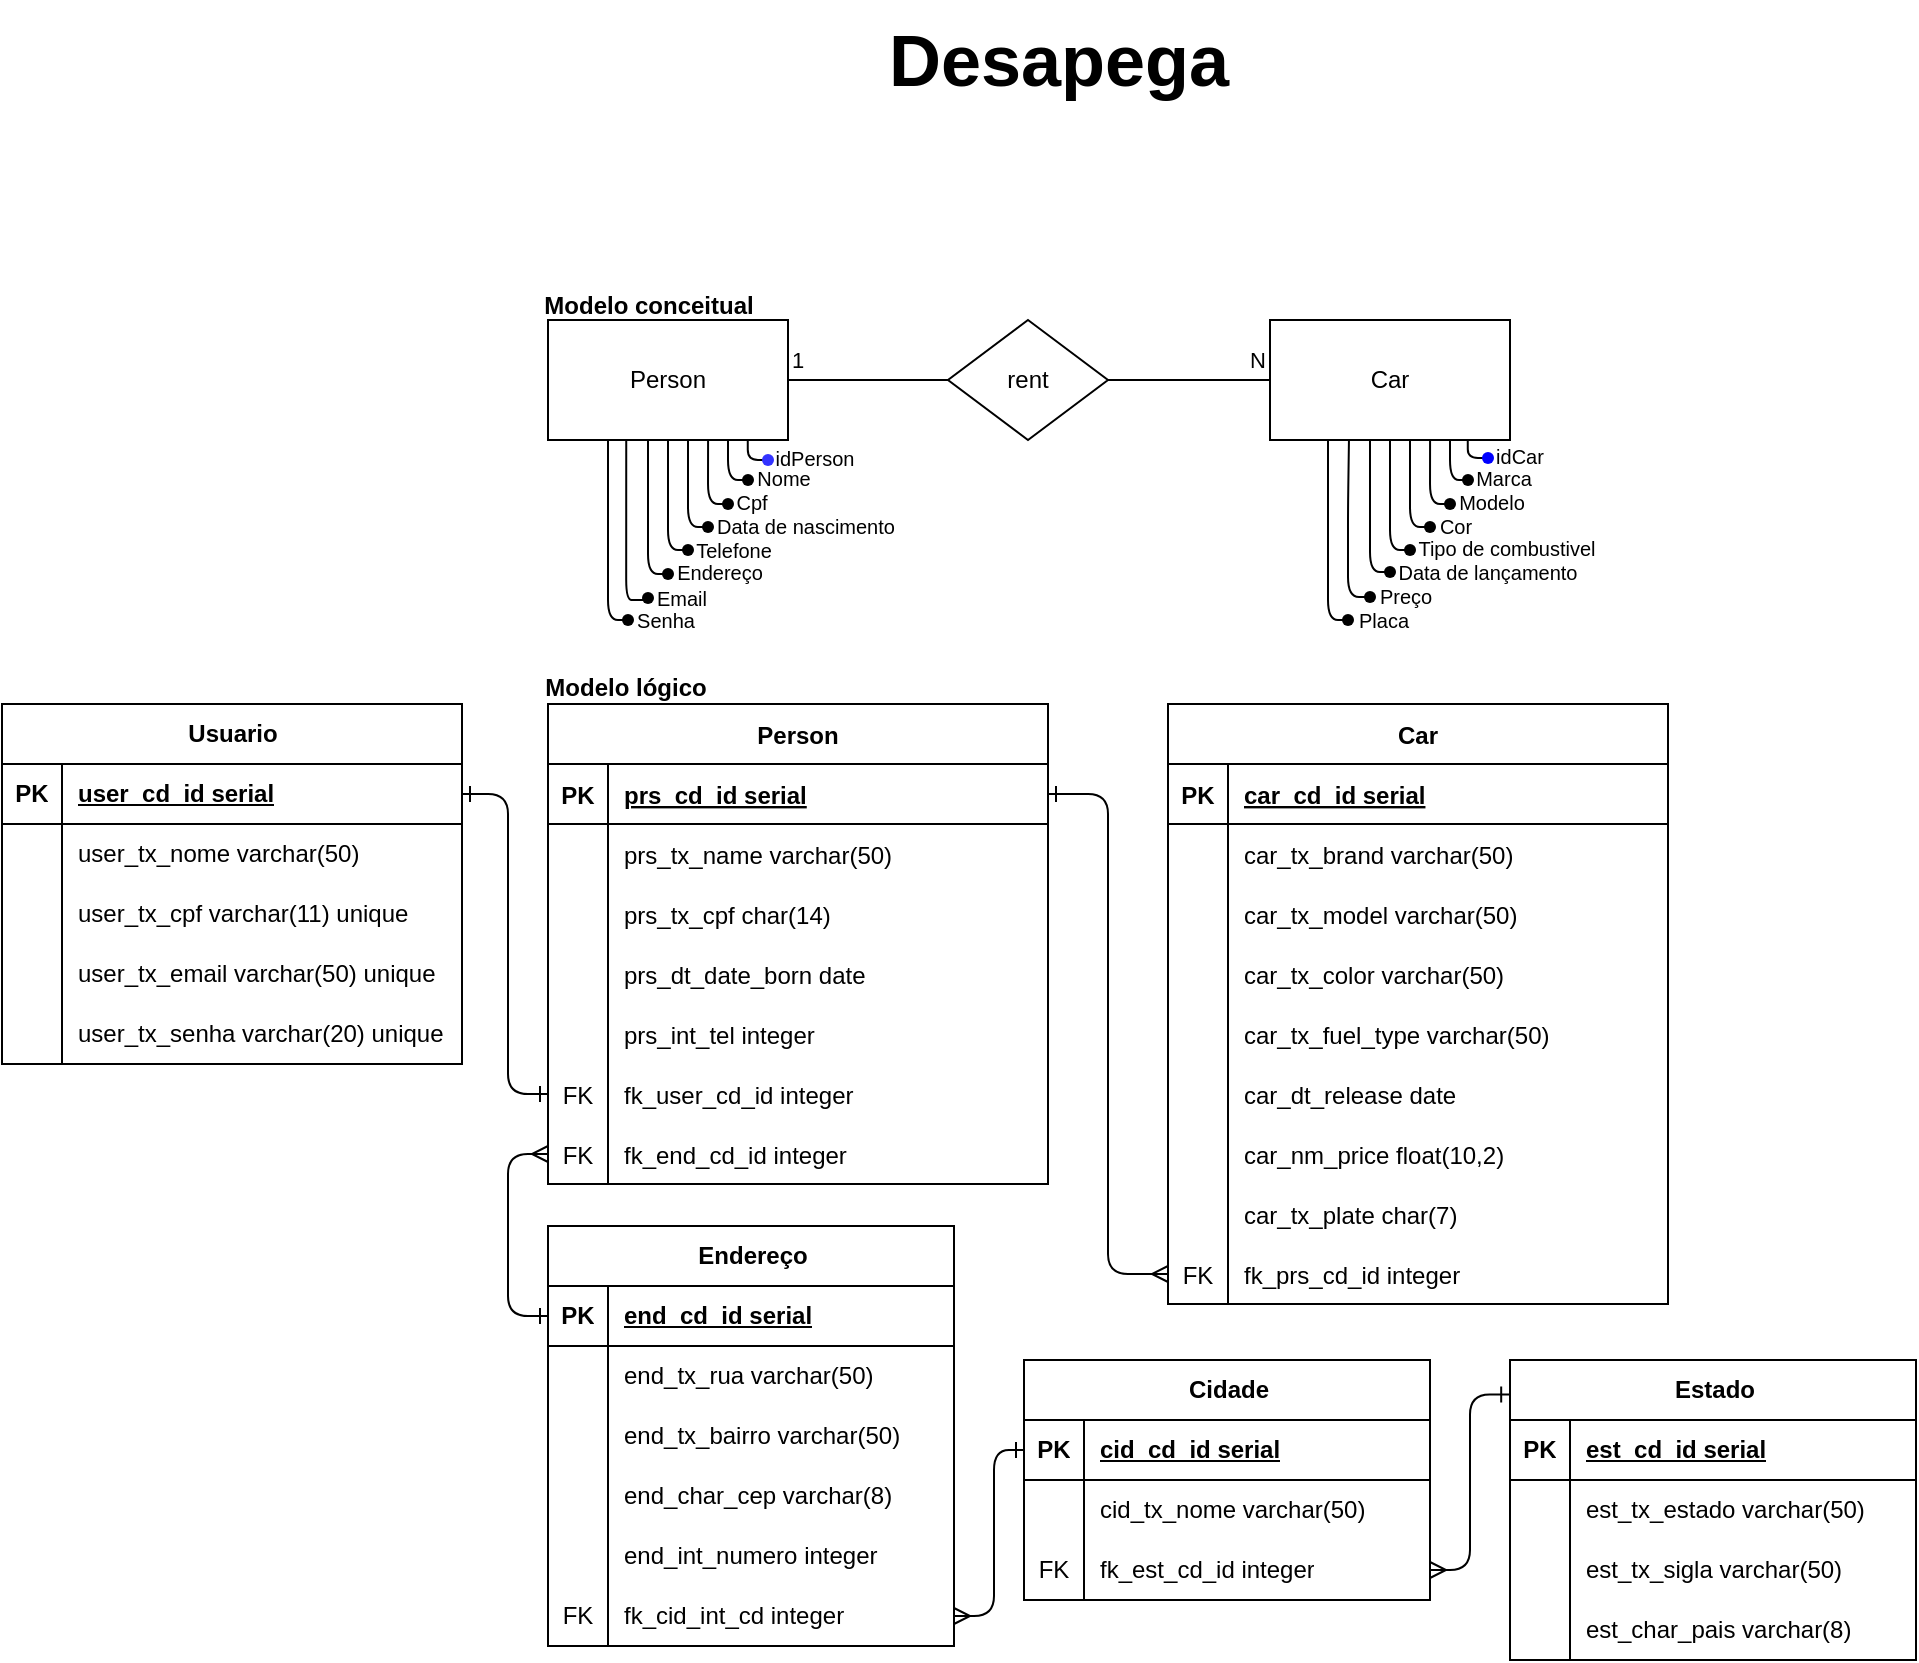 <mxfile version="21.6.8" type="device">
  <diagram id="R2lEEEUBdFMjLlhIrx00" name="Page-1">
    <mxGraphModel dx="2107" dy="1726" grid="1" gridSize="10" guides="1" tooltips="1" connect="1" arrows="1" fold="1" page="1" pageScale="1" pageWidth="850" pageHeight="1100" math="0" shadow="0" extFonts="Permanent Marker^https://fonts.googleapis.com/css?family=Permanent+Marker">
      <root>
        <mxCell id="0" />
        <mxCell id="1" parent="0" />
        <mxCell id="C-vyLk0tnHw3VtMMgP7b-1" value="" style="edgeStyle=entityRelationEdgeStyle;endArrow=ERmany;startArrow=ERone;endFill=0;startFill=0;entryX=0;entryY=0.5;entryDx=0;entryDy=0;rounded=1;" parent="1" source="C-vyLk0tnHw3VtMMgP7b-24" target="DsiTZNn70ycX-_VobmkY-86" edge="1">
          <mxGeometry width="100" height="100" relative="1" as="geometry">
            <mxPoint x="340" y="720" as="sourcePoint" />
            <mxPoint x="440" y="620" as="targetPoint" />
            <Array as="points">
              <mxPoint x="430" y="317" />
            </Array>
          </mxGeometry>
        </mxCell>
        <mxCell id="C-vyLk0tnHw3VtMMgP7b-2" value="Car" style="shape=table;startSize=30;container=1;collapsible=1;childLayout=tableLayout;fixedRows=1;rowLines=0;fontStyle=1;align=center;resizeLast=1;rounded=0;" parent="1" vertex="1">
          <mxGeometry x="430" y="152" width="250" height="300" as="geometry" />
        </mxCell>
        <mxCell id="C-vyLk0tnHw3VtMMgP7b-3" value="" style="shape=partialRectangle;collapsible=0;dropTarget=0;pointerEvents=0;fillColor=none;points=[[0,0.5],[1,0.5]];portConstraint=eastwest;top=0;left=0;right=0;bottom=1;rounded=0;" parent="C-vyLk0tnHw3VtMMgP7b-2" vertex="1">
          <mxGeometry y="30" width="250" height="30" as="geometry" />
        </mxCell>
        <mxCell id="C-vyLk0tnHw3VtMMgP7b-4" value="PK" style="shape=partialRectangle;overflow=hidden;connectable=0;fillColor=none;top=0;left=0;bottom=0;right=0;fontStyle=1;rounded=0;" parent="C-vyLk0tnHw3VtMMgP7b-3" vertex="1">
          <mxGeometry width="30" height="30" as="geometry">
            <mxRectangle width="30" height="30" as="alternateBounds" />
          </mxGeometry>
        </mxCell>
        <mxCell id="C-vyLk0tnHw3VtMMgP7b-5" value="car_cd_id serial" style="shape=partialRectangle;overflow=hidden;connectable=0;fillColor=none;top=0;left=0;bottom=0;right=0;align=left;spacingLeft=6;fontStyle=5;rounded=0;" parent="C-vyLk0tnHw3VtMMgP7b-3" vertex="1">
          <mxGeometry x="30" width="220" height="30" as="geometry">
            <mxRectangle width="220" height="30" as="alternateBounds" />
          </mxGeometry>
        </mxCell>
        <mxCell id="C-vyLk0tnHw3VtMMgP7b-6" value="" style="shape=partialRectangle;collapsible=0;dropTarget=0;pointerEvents=0;fillColor=none;points=[[0,0.5],[1,0.5]];portConstraint=eastwest;top=0;left=0;right=0;bottom=0;rounded=0;" parent="C-vyLk0tnHw3VtMMgP7b-2" vertex="1">
          <mxGeometry y="60" width="250" height="30" as="geometry" />
        </mxCell>
        <mxCell id="C-vyLk0tnHw3VtMMgP7b-7" value="" style="shape=partialRectangle;overflow=hidden;connectable=0;fillColor=none;top=0;left=0;bottom=0;right=0;rounded=0;" parent="C-vyLk0tnHw3VtMMgP7b-6" vertex="1">
          <mxGeometry width="30" height="30" as="geometry">
            <mxRectangle width="30" height="30" as="alternateBounds" />
          </mxGeometry>
        </mxCell>
        <mxCell id="C-vyLk0tnHw3VtMMgP7b-8" value="car_tx_brand varchar(50)" style="shape=partialRectangle;overflow=hidden;connectable=0;fillColor=none;top=0;left=0;bottom=0;right=0;align=left;spacingLeft=6;rounded=0;" parent="C-vyLk0tnHw3VtMMgP7b-6" vertex="1">
          <mxGeometry x="30" width="220" height="30" as="geometry">
            <mxRectangle width="220" height="30" as="alternateBounds" />
          </mxGeometry>
        </mxCell>
        <mxCell id="C-vyLk0tnHw3VtMMgP7b-9" value="" style="shape=partialRectangle;collapsible=0;dropTarget=0;pointerEvents=0;fillColor=none;points=[[0,0.5],[1,0.5]];portConstraint=eastwest;top=0;left=0;right=0;bottom=0;rounded=0;" parent="C-vyLk0tnHw3VtMMgP7b-2" vertex="1">
          <mxGeometry y="90" width="250" height="30" as="geometry" />
        </mxCell>
        <mxCell id="C-vyLk0tnHw3VtMMgP7b-10" value="" style="shape=partialRectangle;overflow=hidden;connectable=0;fillColor=none;top=0;left=0;bottom=0;right=0;rounded=0;" parent="C-vyLk0tnHw3VtMMgP7b-9" vertex="1">
          <mxGeometry width="30" height="30" as="geometry">
            <mxRectangle width="30" height="30" as="alternateBounds" />
          </mxGeometry>
        </mxCell>
        <mxCell id="C-vyLk0tnHw3VtMMgP7b-11" value="car_tx_model varchar(50)" style="shape=partialRectangle;overflow=hidden;connectable=0;fillColor=none;top=0;left=0;bottom=0;right=0;align=left;spacingLeft=6;rounded=0;" parent="C-vyLk0tnHw3VtMMgP7b-9" vertex="1">
          <mxGeometry x="30" width="220" height="30" as="geometry">
            <mxRectangle width="220" height="30" as="alternateBounds" />
          </mxGeometry>
        </mxCell>
        <mxCell id="DsiTZNn70ycX-_VobmkY-77" value="" style="shape=partialRectangle;collapsible=0;dropTarget=0;pointerEvents=0;fillColor=none;points=[[0,0.5],[1,0.5]];portConstraint=eastwest;top=0;left=0;right=0;bottom=0;rounded=0;" parent="C-vyLk0tnHw3VtMMgP7b-2" vertex="1">
          <mxGeometry y="120" width="250" height="30" as="geometry" />
        </mxCell>
        <mxCell id="DsiTZNn70ycX-_VobmkY-78" value="" style="shape=partialRectangle;overflow=hidden;connectable=0;fillColor=none;top=0;left=0;bottom=0;right=0;rounded=0;" parent="DsiTZNn70ycX-_VobmkY-77" vertex="1">
          <mxGeometry width="30" height="30" as="geometry">
            <mxRectangle width="30" height="30" as="alternateBounds" />
          </mxGeometry>
        </mxCell>
        <mxCell id="DsiTZNn70ycX-_VobmkY-79" value="car_tx_color varchar(50)" style="shape=partialRectangle;overflow=hidden;connectable=0;fillColor=none;top=0;left=0;bottom=0;right=0;align=left;spacingLeft=6;rounded=0;" parent="DsiTZNn70ycX-_VobmkY-77" vertex="1">
          <mxGeometry x="30" width="220" height="30" as="geometry">
            <mxRectangle width="220" height="30" as="alternateBounds" />
          </mxGeometry>
        </mxCell>
        <mxCell id="DsiTZNn70ycX-_VobmkY-74" value="" style="shape=partialRectangle;collapsible=0;dropTarget=0;pointerEvents=0;fillColor=none;points=[[0,0.5],[1,0.5]];portConstraint=eastwest;top=0;left=0;right=0;bottom=0;rounded=0;" parent="C-vyLk0tnHw3VtMMgP7b-2" vertex="1">
          <mxGeometry y="150" width="250" height="30" as="geometry" />
        </mxCell>
        <mxCell id="DsiTZNn70ycX-_VobmkY-75" value="" style="shape=partialRectangle;overflow=hidden;connectable=0;fillColor=none;top=0;left=0;bottom=0;right=0;rounded=0;" parent="DsiTZNn70ycX-_VobmkY-74" vertex="1">
          <mxGeometry width="30" height="30" as="geometry">
            <mxRectangle width="30" height="30" as="alternateBounds" />
          </mxGeometry>
        </mxCell>
        <mxCell id="DsiTZNn70ycX-_VobmkY-76" value="car_tx_fuel_type varchar(50)" style="shape=partialRectangle;overflow=hidden;connectable=0;fillColor=none;top=0;left=0;bottom=0;right=0;align=left;spacingLeft=6;rounded=0;" parent="DsiTZNn70ycX-_VobmkY-74" vertex="1">
          <mxGeometry x="30" width="220" height="30" as="geometry">
            <mxRectangle width="220" height="30" as="alternateBounds" />
          </mxGeometry>
        </mxCell>
        <mxCell id="DsiTZNn70ycX-_VobmkY-55" value="" style="shape=partialRectangle;collapsible=0;dropTarget=0;pointerEvents=0;fillColor=none;points=[[0,0.5],[1,0.5]];portConstraint=eastwest;top=0;left=0;right=0;bottom=0;rounded=0;" parent="C-vyLk0tnHw3VtMMgP7b-2" vertex="1">
          <mxGeometry y="180" width="250" height="30" as="geometry" />
        </mxCell>
        <mxCell id="DsiTZNn70ycX-_VobmkY-56" value="" style="shape=partialRectangle;overflow=hidden;connectable=0;fillColor=none;top=0;left=0;bottom=0;right=0;rounded=0;" parent="DsiTZNn70ycX-_VobmkY-55" vertex="1">
          <mxGeometry width="30" height="30" as="geometry">
            <mxRectangle width="30" height="30" as="alternateBounds" />
          </mxGeometry>
        </mxCell>
        <mxCell id="DsiTZNn70ycX-_VobmkY-57" value="car_dt_release date" style="shape=partialRectangle;overflow=hidden;connectable=0;fillColor=none;top=0;left=0;bottom=0;right=0;align=left;spacingLeft=6;rounded=0;" parent="DsiTZNn70ycX-_VobmkY-55" vertex="1">
          <mxGeometry x="30" width="220" height="30" as="geometry">
            <mxRectangle width="220" height="30" as="alternateBounds" />
          </mxGeometry>
        </mxCell>
        <mxCell id="DsiTZNn70ycX-_VobmkY-97" value="" style="shape=partialRectangle;collapsible=0;dropTarget=0;pointerEvents=0;fillColor=none;points=[[0,0.5],[1,0.5]];portConstraint=eastwest;top=0;left=0;right=0;bottom=0;rounded=0;" parent="C-vyLk0tnHw3VtMMgP7b-2" vertex="1">
          <mxGeometry y="210" width="250" height="30" as="geometry" />
        </mxCell>
        <mxCell id="DsiTZNn70ycX-_VobmkY-98" value="" style="shape=partialRectangle;overflow=hidden;connectable=0;fillColor=none;top=0;left=0;bottom=0;right=0;rounded=0;" parent="DsiTZNn70ycX-_VobmkY-97" vertex="1">
          <mxGeometry width="30" height="30" as="geometry">
            <mxRectangle width="30" height="30" as="alternateBounds" />
          </mxGeometry>
        </mxCell>
        <mxCell id="DsiTZNn70ycX-_VobmkY-99" value="car_nm_price float(10,2)" style="shape=partialRectangle;overflow=hidden;connectable=0;fillColor=none;top=0;left=0;bottom=0;right=0;align=left;spacingLeft=6;rounded=0;" parent="DsiTZNn70ycX-_VobmkY-97" vertex="1">
          <mxGeometry x="30" width="220" height="30" as="geometry">
            <mxRectangle width="220" height="30" as="alternateBounds" />
          </mxGeometry>
        </mxCell>
        <mxCell id="DsiTZNn70ycX-_VobmkY-100" value="" style="shape=partialRectangle;collapsible=0;dropTarget=0;pointerEvents=0;fillColor=none;points=[[0,0.5],[1,0.5]];portConstraint=eastwest;top=0;left=0;right=0;bottom=0;rounded=0;" parent="C-vyLk0tnHw3VtMMgP7b-2" vertex="1">
          <mxGeometry y="240" width="250" height="30" as="geometry" />
        </mxCell>
        <mxCell id="DsiTZNn70ycX-_VobmkY-101" value="" style="shape=partialRectangle;overflow=hidden;connectable=0;fillColor=none;top=0;left=0;bottom=0;right=0;rounded=0;" parent="DsiTZNn70ycX-_VobmkY-100" vertex="1">
          <mxGeometry width="30" height="30" as="geometry">
            <mxRectangle width="30" height="30" as="alternateBounds" />
          </mxGeometry>
        </mxCell>
        <mxCell id="DsiTZNn70ycX-_VobmkY-102" value="car_tx_plate char(7)" style="shape=partialRectangle;overflow=hidden;connectable=0;fillColor=none;top=0;left=0;bottom=0;right=0;align=left;spacingLeft=6;rounded=0;" parent="DsiTZNn70ycX-_VobmkY-100" vertex="1">
          <mxGeometry x="30" width="220" height="30" as="geometry">
            <mxRectangle width="220" height="30" as="alternateBounds" />
          </mxGeometry>
        </mxCell>
        <mxCell id="DsiTZNn70ycX-_VobmkY-86" value="" style="shape=partialRectangle;collapsible=0;dropTarget=0;pointerEvents=0;fillColor=none;points=[[0,0.5],[1,0.5]];portConstraint=eastwest;top=0;left=0;right=0;bottom=0;rounded=0;" parent="C-vyLk0tnHw3VtMMgP7b-2" vertex="1">
          <mxGeometry y="270" width="250" height="30" as="geometry" />
        </mxCell>
        <mxCell id="DsiTZNn70ycX-_VobmkY-87" value="FK" style="shape=partialRectangle;overflow=hidden;connectable=0;fillColor=none;top=0;left=0;bottom=0;right=0;rounded=0;" parent="DsiTZNn70ycX-_VobmkY-86" vertex="1">
          <mxGeometry width="30" height="30" as="geometry">
            <mxRectangle width="30" height="30" as="alternateBounds" />
          </mxGeometry>
        </mxCell>
        <mxCell id="DsiTZNn70ycX-_VobmkY-88" value="fk_prs_cd_id integer" style="shape=partialRectangle;overflow=hidden;connectable=0;fillColor=none;top=0;left=0;bottom=0;right=0;align=left;spacingLeft=6;rounded=0;" parent="DsiTZNn70ycX-_VobmkY-86" vertex="1">
          <mxGeometry x="30" width="220" height="30" as="geometry">
            <mxRectangle width="220" height="30" as="alternateBounds" />
          </mxGeometry>
        </mxCell>
        <mxCell id="C-vyLk0tnHw3VtMMgP7b-23" value="Person" style="shape=table;startSize=30;container=1;collapsible=1;childLayout=tableLayout;fixedRows=1;rowLines=0;fontStyle=1;align=center;resizeLast=1;rounded=0;" parent="1" vertex="1">
          <mxGeometry x="120" y="152" width="250" height="240" as="geometry" />
        </mxCell>
        <mxCell id="C-vyLk0tnHw3VtMMgP7b-24" value="" style="shape=partialRectangle;collapsible=0;dropTarget=0;pointerEvents=0;fillColor=none;points=[[0,0.5],[1,0.5]];portConstraint=eastwest;top=0;left=0;right=0;bottom=1;rounded=0;" parent="C-vyLk0tnHw3VtMMgP7b-23" vertex="1">
          <mxGeometry y="30" width="250" height="30" as="geometry" />
        </mxCell>
        <mxCell id="C-vyLk0tnHw3VtMMgP7b-25" value="PK" style="shape=partialRectangle;overflow=hidden;connectable=0;fillColor=none;top=0;left=0;bottom=0;right=0;fontStyle=1;rounded=0;" parent="C-vyLk0tnHw3VtMMgP7b-24" vertex="1">
          <mxGeometry width="30" height="30" as="geometry">
            <mxRectangle width="30" height="30" as="alternateBounds" />
          </mxGeometry>
        </mxCell>
        <mxCell id="C-vyLk0tnHw3VtMMgP7b-26" value="prs_cd_id serial" style="shape=partialRectangle;overflow=hidden;connectable=0;fillColor=none;top=0;left=0;bottom=0;right=0;align=left;spacingLeft=6;fontStyle=5;rounded=0;" parent="C-vyLk0tnHw3VtMMgP7b-24" vertex="1">
          <mxGeometry x="30" width="220" height="30" as="geometry">
            <mxRectangle width="220" height="30" as="alternateBounds" />
          </mxGeometry>
        </mxCell>
        <mxCell id="C-vyLk0tnHw3VtMMgP7b-27" value="" style="shape=partialRectangle;collapsible=0;dropTarget=0;pointerEvents=0;fillColor=none;points=[[0,0.5],[1,0.5]];portConstraint=eastwest;top=0;left=0;right=0;bottom=0;rounded=0;" parent="C-vyLk0tnHw3VtMMgP7b-23" vertex="1">
          <mxGeometry y="60" width="250" height="30" as="geometry" />
        </mxCell>
        <mxCell id="C-vyLk0tnHw3VtMMgP7b-28" value="" style="shape=partialRectangle;overflow=hidden;connectable=0;fillColor=none;top=0;left=0;bottom=0;right=0;rounded=0;" parent="C-vyLk0tnHw3VtMMgP7b-27" vertex="1">
          <mxGeometry width="30" height="30" as="geometry">
            <mxRectangle width="30" height="30" as="alternateBounds" />
          </mxGeometry>
        </mxCell>
        <mxCell id="C-vyLk0tnHw3VtMMgP7b-29" value="prs_tx_name varchar(50)" style="shape=partialRectangle;overflow=hidden;connectable=0;fillColor=none;top=0;left=0;bottom=0;right=0;align=left;spacingLeft=6;rounded=0;" parent="C-vyLk0tnHw3VtMMgP7b-27" vertex="1">
          <mxGeometry x="30" width="220" height="30" as="geometry">
            <mxRectangle width="220" height="30" as="alternateBounds" />
          </mxGeometry>
        </mxCell>
        <mxCell id="DsiTZNn70ycX-_VobmkY-1" value="" style="shape=partialRectangle;collapsible=0;dropTarget=0;pointerEvents=0;fillColor=none;points=[[0,0.5],[1,0.5]];portConstraint=eastwest;top=0;left=0;right=0;bottom=0;rounded=0;" parent="C-vyLk0tnHw3VtMMgP7b-23" vertex="1">
          <mxGeometry y="90" width="250" height="30" as="geometry" />
        </mxCell>
        <mxCell id="DsiTZNn70ycX-_VobmkY-2" value="" style="shape=partialRectangle;overflow=hidden;connectable=0;fillColor=none;top=0;left=0;bottom=0;right=0;rounded=0;" parent="DsiTZNn70ycX-_VobmkY-1" vertex="1">
          <mxGeometry width="30" height="30" as="geometry">
            <mxRectangle width="30" height="30" as="alternateBounds" />
          </mxGeometry>
        </mxCell>
        <mxCell id="DsiTZNn70ycX-_VobmkY-3" value="prs_tx_cpf char(14)" style="shape=partialRectangle;overflow=hidden;connectable=0;fillColor=none;top=0;left=0;bottom=0;right=0;align=left;spacingLeft=6;rounded=0;" parent="DsiTZNn70ycX-_VobmkY-1" vertex="1">
          <mxGeometry x="30" width="220" height="30" as="geometry">
            <mxRectangle width="220" height="30" as="alternateBounds" />
          </mxGeometry>
        </mxCell>
        <mxCell id="DsiTZNn70ycX-_VobmkY-4" value="" style="shape=partialRectangle;collapsible=0;dropTarget=0;pointerEvents=0;fillColor=none;points=[[0,0.5],[1,0.5]];portConstraint=eastwest;top=0;left=0;right=0;bottom=0;rounded=0;" parent="C-vyLk0tnHw3VtMMgP7b-23" vertex="1">
          <mxGeometry y="120" width="250" height="30" as="geometry" />
        </mxCell>
        <mxCell id="DsiTZNn70ycX-_VobmkY-5" value="" style="shape=partialRectangle;overflow=hidden;connectable=0;fillColor=none;top=0;left=0;bottom=0;right=0;rounded=0;" parent="DsiTZNn70ycX-_VobmkY-4" vertex="1">
          <mxGeometry width="30" height="30" as="geometry">
            <mxRectangle width="30" height="30" as="alternateBounds" />
          </mxGeometry>
        </mxCell>
        <mxCell id="DsiTZNn70ycX-_VobmkY-6" value="prs_dt_date_born date" style="shape=partialRectangle;overflow=hidden;connectable=0;fillColor=none;top=0;left=0;bottom=0;right=0;align=left;spacingLeft=6;rounded=0;" parent="DsiTZNn70ycX-_VobmkY-4" vertex="1">
          <mxGeometry x="30" width="220" height="30" as="geometry">
            <mxRectangle width="220" height="30" as="alternateBounds" />
          </mxGeometry>
        </mxCell>
        <mxCell id="DsiTZNn70ycX-_VobmkY-7" value="" style="shape=partialRectangle;collapsible=0;dropTarget=0;pointerEvents=0;fillColor=none;points=[[0,0.5],[1,0.5]];portConstraint=eastwest;top=0;left=0;right=0;bottom=0;rounded=0;" parent="C-vyLk0tnHw3VtMMgP7b-23" vertex="1">
          <mxGeometry y="150" width="250" height="30" as="geometry" />
        </mxCell>
        <mxCell id="DsiTZNn70ycX-_VobmkY-8" value="" style="shape=partialRectangle;overflow=hidden;connectable=0;fillColor=none;top=0;left=0;bottom=0;right=0;rounded=0;" parent="DsiTZNn70ycX-_VobmkY-7" vertex="1">
          <mxGeometry width="30" height="30" as="geometry">
            <mxRectangle width="30" height="30" as="alternateBounds" />
          </mxGeometry>
        </mxCell>
        <mxCell id="DsiTZNn70ycX-_VobmkY-9" value="prs_int_tel integer" style="shape=partialRectangle;overflow=hidden;connectable=0;fillColor=none;top=0;left=0;bottom=0;right=0;align=left;spacingLeft=6;rounded=0;" parent="DsiTZNn70ycX-_VobmkY-7" vertex="1">
          <mxGeometry x="30" width="220" height="30" as="geometry">
            <mxRectangle width="220" height="30" as="alternateBounds" />
          </mxGeometry>
        </mxCell>
        <mxCell id="v4RCr3FpycXayM6kKapO-109" value="" style="shape=partialRectangle;collapsible=0;dropTarget=0;pointerEvents=0;fillColor=none;points=[[0,0.5],[1,0.5]];portConstraint=eastwest;top=0;left=0;right=0;bottom=0;rounded=0;" vertex="1" parent="C-vyLk0tnHw3VtMMgP7b-23">
          <mxGeometry y="180" width="250" height="30" as="geometry" />
        </mxCell>
        <mxCell id="v4RCr3FpycXayM6kKapO-110" value="FK" style="shape=partialRectangle;overflow=hidden;connectable=0;fillColor=none;top=0;left=0;bottom=0;right=0;rounded=0;" vertex="1" parent="v4RCr3FpycXayM6kKapO-109">
          <mxGeometry width="30" height="30" as="geometry">
            <mxRectangle width="30" height="30" as="alternateBounds" />
          </mxGeometry>
        </mxCell>
        <mxCell id="v4RCr3FpycXayM6kKapO-111" value="fk_user_cd_id integer" style="shape=partialRectangle;overflow=hidden;connectable=0;fillColor=none;top=0;left=0;bottom=0;right=0;align=left;spacingLeft=6;rounded=0;" vertex="1" parent="v4RCr3FpycXayM6kKapO-109">
          <mxGeometry x="30" width="220" height="30" as="geometry">
            <mxRectangle width="220" height="30" as="alternateBounds" />
          </mxGeometry>
        </mxCell>
        <mxCell id="v4RCr3FpycXayM6kKapO-113" value="" style="shape=partialRectangle;collapsible=0;dropTarget=0;pointerEvents=0;fillColor=none;points=[[0,0.5],[1,0.5]];portConstraint=eastwest;top=0;left=0;right=0;bottom=0;rounded=0;" vertex="1" parent="C-vyLk0tnHw3VtMMgP7b-23">
          <mxGeometry y="210" width="250" height="30" as="geometry" />
        </mxCell>
        <mxCell id="v4RCr3FpycXayM6kKapO-114" value="FK" style="shape=partialRectangle;overflow=hidden;connectable=0;fillColor=none;top=0;left=0;bottom=0;right=0;rounded=0;" vertex="1" parent="v4RCr3FpycXayM6kKapO-113">
          <mxGeometry width="30" height="30" as="geometry">
            <mxRectangle width="30" height="30" as="alternateBounds" />
          </mxGeometry>
        </mxCell>
        <mxCell id="v4RCr3FpycXayM6kKapO-115" value="fk_end_cd_id integer" style="shape=partialRectangle;overflow=hidden;connectable=0;fillColor=none;top=0;left=0;bottom=0;right=0;align=left;spacingLeft=6;rounded=0;" vertex="1" parent="v4RCr3FpycXayM6kKapO-113">
          <mxGeometry x="30" width="220" height="30" as="geometry">
            <mxRectangle width="220" height="30" as="alternateBounds" />
          </mxGeometry>
        </mxCell>
        <mxCell id="DsiTZNn70ycX-_VobmkY-10" value="Person" style="rounded=0;whiteSpace=wrap;html=1;" parent="1" vertex="1">
          <mxGeometry x="120" y="-40" width="120" height="60" as="geometry" />
        </mxCell>
        <mxCell id="DsiTZNn70ycX-_VobmkY-12" value="rent" style="rhombus;whiteSpace=wrap;html=1;rounded=0;" parent="1" vertex="1">
          <mxGeometry x="320" y="-40" width="80" height="60" as="geometry" />
        </mxCell>
        <mxCell id="DsiTZNn70ycX-_VobmkY-13" value="" style="endArrow=none;html=1;rounded=0;exitX=1;exitY=0.5;exitDx=0;exitDy=0;entryX=0;entryY=0.5;entryDx=0;entryDy=0;" parent="1" source="DsiTZNn70ycX-_VobmkY-10" target="DsiTZNn70ycX-_VobmkY-12" edge="1">
          <mxGeometry width="50" height="50" relative="1" as="geometry">
            <mxPoint x="360" y="150" as="sourcePoint" />
            <mxPoint x="410" y="100" as="targetPoint" />
          </mxGeometry>
        </mxCell>
        <mxCell id="DsiTZNn70ycX-_VobmkY-14" value="" style="endArrow=none;html=1;rounded=0;entryX=0;entryY=0.5;entryDx=0;entryDy=0;" parent="1" edge="1">
          <mxGeometry width="50" height="50" relative="1" as="geometry">
            <mxPoint x="400" y="-10" as="sourcePoint" />
            <mxPoint x="490" y="-10" as="targetPoint" />
          </mxGeometry>
        </mxCell>
        <mxCell id="DsiTZNn70ycX-_VobmkY-16" style="edgeStyle=orthogonalEdgeStyle;rounded=1;orthogonalLoop=1;jettySize=auto;html=1;entryX=0.75;entryY=1;entryDx=0;entryDy=0;endArrow=none;endFill=0;" parent="1" source="DsiTZNn70ycX-_VobmkY-15" target="DsiTZNn70ycX-_VobmkY-10" edge="1">
          <mxGeometry relative="1" as="geometry" />
        </mxCell>
        <mxCell id="DsiTZNn70ycX-_VobmkY-15" value="" style="shape=waypoint;sketch=0;fillStyle=solid;size=6;pointerEvents=1;points=[];fillColor=none;resizable=0;rotatable=0;perimeter=centerPerimeter;snapToPoint=1;rounded=0;" parent="1" vertex="1">
          <mxGeometry x="210" y="30" width="20" height="20" as="geometry" />
        </mxCell>
        <mxCell id="DsiTZNn70ycX-_VobmkY-18" value="&lt;font style=&quot;font-size: 10px;&quot;&gt;Nome&lt;/font&gt;" style="text;html=1;strokeColor=none;fillColor=none;align=center;verticalAlign=middle;whiteSpace=wrap;rounded=0;" parent="1" vertex="1">
          <mxGeometry x="220" y="31" width="36" height="15" as="geometry" />
        </mxCell>
        <mxCell id="DsiTZNn70ycX-_VobmkY-19" value="&lt;font style=&quot;font-size: 10px;&quot;&gt;Cpf&lt;/font&gt;" style="text;html=1;strokeColor=none;fillColor=none;align=center;verticalAlign=middle;whiteSpace=wrap;rounded=0;" parent="1" vertex="1">
          <mxGeometry x="209" y="43" width="26" height="15" as="geometry" />
        </mxCell>
        <mxCell id="DsiTZNn70ycX-_VobmkY-21" style="edgeStyle=orthogonalEdgeStyle;rounded=1;orthogonalLoop=1;jettySize=auto;html=1;entryX=0.667;entryY=1;entryDx=0;entryDy=0;entryPerimeter=0;endArrow=none;endFill=0;" parent="1" source="DsiTZNn70ycX-_VobmkY-20" target="DsiTZNn70ycX-_VobmkY-10" edge="1">
          <mxGeometry relative="1" as="geometry" />
        </mxCell>
        <mxCell id="DsiTZNn70ycX-_VobmkY-20" value="" style="shape=waypoint;sketch=0;fillStyle=solid;size=6;pointerEvents=1;points=[];fillColor=none;resizable=0;rotatable=0;perimeter=centerPerimeter;snapToPoint=1;rounded=0;" parent="1" vertex="1">
          <mxGeometry x="200" y="42" width="20" height="20" as="geometry" />
        </mxCell>
        <mxCell id="DsiTZNn70ycX-_VobmkY-23" value="&lt;font style=&quot;font-size: 10px;&quot;&gt;Data de nascimento&lt;/font&gt;" style="text;html=1;strokeColor=none;fillColor=none;align=center;verticalAlign=middle;whiteSpace=wrap;rounded=0;" parent="1" vertex="1">
          <mxGeometry x="201" y="55" width="96" height="15" as="geometry" />
        </mxCell>
        <mxCell id="DsiTZNn70ycX-_VobmkY-25" style="edgeStyle=orthogonalEdgeStyle;shape=connector;rounded=1;orthogonalLoop=1;jettySize=auto;html=1;labelBackgroundColor=default;strokeColor=default;fontFamily=Helvetica;fontSize=11;fontColor=default;endArrow=none;endFill=0;" parent="1" source="DsiTZNn70ycX-_VobmkY-24" edge="1">
          <mxGeometry relative="1" as="geometry">
            <mxPoint x="214" y="64.5" as="sourcePoint" />
            <mxPoint x="190" y="20" as="targetPoint" />
            <Array as="points">
              <mxPoint x="190" y="64" />
            </Array>
          </mxGeometry>
        </mxCell>
        <mxCell id="DsiTZNn70ycX-_VobmkY-24" value="" style="shape=waypoint;sketch=0;fillStyle=solid;size=6;pointerEvents=1;points=[];fillColor=none;resizable=0;rotatable=0;perimeter=centerPerimeter;snapToPoint=1;rounded=0;" parent="1" vertex="1">
          <mxGeometry x="190" y="53.5" width="20" height="20" as="geometry" />
        </mxCell>
        <mxCell id="DsiTZNn70ycX-_VobmkY-27" value="&lt;font style=&quot;font-size: 10px;&quot;&gt;Telefone&lt;/font&gt;" style="text;html=1;strokeColor=none;fillColor=none;align=center;verticalAlign=middle;whiteSpace=wrap;rounded=0;" parent="1" vertex="1">
          <mxGeometry x="190" y="67" width="46" height="15" as="geometry" />
        </mxCell>
        <mxCell id="DsiTZNn70ycX-_VobmkY-29" style="edgeStyle=orthogonalEdgeStyle;shape=connector;rounded=1;orthogonalLoop=1;jettySize=auto;html=1;labelBackgroundColor=default;strokeColor=default;fontFamily=Helvetica;fontSize=11;fontColor=default;endArrow=none;endFill=0;entryX=0.5;entryY=1;entryDx=0;entryDy=0;" parent="1" source="DsiTZNn70ycX-_VobmkY-28" target="DsiTZNn70ycX-_VobmkY-10" edge="1">
          <mxGeometry relative="1" as="geometry">
            <mxPoint x="180" y="78" as="targetPoint" />
            <Array as="points">
              <mxPoint x="180" y="75" />
            </Array>
          </mxGeometry>
        </mxCell>
        <mxCell id="DsiTZNn70ycX-_VobmkY-28" value="" style="shape=waypoint;sketch=0;fillStyle=solid;size=6;pointerEvents=1;points=[];fillColor=none;resizable=0;rotatable=0;perimeter=centerPerimeter;snapToPoint=1;rounded=0;" parent="1" vertex="1">
          <mxGeometry x="180" y="65" width="20" height="20" as="geometry" />
        </mxCell>
        <mxCell id="DsiTZNn70ycX-_VobmkY-30" value="&lt;font style=&quot;font-size: 10px;&quot;&gt;Endereço&lt;/font&gt;" style="text;html=1;strokeColor=none;fillColor=none;align=center;verticalAlign=middle;whiteSpace=wrap;rounded=0;" parent="1" vertex="1">
          <mxGeometry x="183" y="78" width="46" height="15" as="geometry" />
        </mxCell>
        <mxCell id="DsiTZNn70ycX-_VobmkY-32" style="edgeStyle=orthogonalEdgeStyle;shape=connector;rounded=1;orthogonalLoop=1;jettySize=auto;html=1;labelBackgroundColor=default;strokeColor=default;fontFamily=Helvetica;fontSize=11;fontColor=default;endArrow=none;endFill=0;" parent="1" source="DsiTZNn70ycX-_VobmkY-31" edge="1">
          <mxGeometry relative="1" as="geometry">
            <mxPoint x="170" y="20" as="targetPoint" />
            <Array as="points">
              <mxPoint x="170" y="87" />
            </Array>
          </mxGeometry>
        </mxCell>
        <mxCell id="DsiTZNn70ycX-_VobmkY-31" value="" style="shape=waypoint;sketch=0;fillStyle=solid;size=6;pointerEvents=1;points=[];fillColor=none;resizable=0;rotatable=0;perimeter=centerPerimeter;snapToPoint=1;rounded=0;" parent="1" vertex="1">
          <mxGeometry x="170" y="77" width="20" height="20" as="geometry" />
        </mxCell>
        <mxCell id="DsiTZNn70ycX-_VobmkY-36" value="1" style="text;html=1;strokeColor=none;fillColor=none;align=center;verticalAlign=middle;whiteSpace=wrap;rounded=0;fontSize=11;fontFamily=Helvetica;fontColor=default;" parent="1" vertex="1">
          <mxGeometry x="240" y="-30" width="10" height="20" as="geometry" />
        </mxCell>
        <mxCell id="DsiTZNn70ycX-_VobmkY-37" value="N" style="text;html=1;strokeColor=none;fillColor=none;align=center;verticalAlign=middle;whiteSpace=wrap;rounded=0;fontSize=11;fontFamily=Helvetica;fontColor=default;" parent="1" vertex="1">
          <mxGeometry x="470" y="-30" width="10" height="20" as="geometry" />
        </mxCell>
        <mxCell id="DsiTZNn70ycX-_VobmkY-38" value="Car" style="rounded=0;whiteSpace=wrap;html=1;" parent="1" vertex="1">
          <mxGeometry x="481" y="-40" width="120" height="60" as="geometry" />
        </mxCell>
        <mxCell id="DsiTZNn70ycX-_VobmkY-39" style="edgeStyle=orthogonalEdgeStyle;rounded=1;orthogonalLoop=1;jettySize=auto;html=1;entryX=0.75;entryY=1;entryDx=0;entryDy=0;endArrow=none;endFill=0;" parent="1" source="DsiTZNn70ycX-_VobmkY-40" target="DsiTZNn70ycX-_VobmkY-38" edge="1">
          <mxGeometry relative="1" as="geometry" />
        </mxCell>
        <mxCell id="DsiTZNn70ycX-_VobmkY-40" value="" style="shape=waypoint;sketch=0;fillStyle=solid;size=6;pointerEvents=1;points=[];fillColor=none;resizable=0;rotatable=0;perimeter=centerPerimeter;snapToPoint=1;rounded=0;" parent="1" vertex="1">
          <mxGeometry x="570" y="30" width="20" height="20" as="geometry" />
        </mxCell>
        <mxCell id="DsiTZNn70ycX-_VobmkY-41" value="&lt;font style=&quot;font-size: 10px;&quot;&gt;Marca&lt;/font&gt;" style="text;html=1;strokeColor=none;fillColor=none;align=center;verticalAlign=middle;whiteSpace=wrap;rounded=0;" parent="1" vertex="1">
          <mxGeometry x="580" y="31" width="36" height="15" as="geometry" />
        </mxCell>
        <mxCell id="DsiTZNn70ycX-_VobmkY-42" value="&lt;span style=&quot;font-size: 10px;&quot;&gt;Modelo&lt;/span&gt;" style="text;html=1;strokeColor=none;fillColor=none;align=center;verticalAlign=middle;whiteSpace=wrap;rounded=0;" parent="1" vertex="1">
          <mxGeometry x="574" y="42" width="36" height="17" as="geometry" />
        </mxCell>
        <mxCell id="DsiTZNn70ycX-_VobmkY-43" style="edgeStyle=orthogonalEdgeStyle;rounded=1;orthogonalLoop=1;jettySize=auto;html=1;entryX=0.667;entryY=1;entryDx=0;entryDy=0;entryPerimeter=0;endArrow=none;endFill=0;" parent="1" source="DsiTZNn70ycX-_VobmkY-44" target="DsiTZNn70ycX-_VobmkY-38" edge="1">
          <mxGeometry relative="1" as="geometry" />
        </mxCell>
        <mxCell id="DsiTZNn70ycX-_VobmkY-44" value="" style="shape=waypoint;sketch=0;fillStyle=solid;size=6;pointerEvents=1;points=[];fillColor=none;resizable=0;rotatable=0;perimeter=centerPerimeter;snapToPoint=1;rounded=0;" parent="1" vertex="1">
          <mxGeometry x="561" y="42" width="20" height="20" as="geometry" />
        </mxCell>
        <mxCell id="DsiTZNn70ycX-_VobmkY-45" value="&lt;font style=&quot;font-size: 10px;&quot;&gt;Data de lançamento&lt;/font&gt;" style="text;html=1;strokeColor=none;fillColor=none;align=center;verticalAlign=middle;whiteSpace=wrap;rounded=0;" parent="1" vertex="1">
          <mxGeometry x="542" y="78" width="96" height="15" as="geometry" />
        </mxCell>
        <mxCell id="DsiTZNn70ycX-_VobmkY-46" style="edgeStyle=orthogonalEdgeStyle;shape=connector;rounded=1;orthogonalLoop=1;jettySize=auto;html=1;labelBackgroundColor=default;strokeColor=default;fontFamily=Helvetica;fontSize=11;fontColor=default;endArrow=none;endFill=0;" parent="1" source="DsiTZNn70ycX-_VobmkY-47" edge="1">
          <mxGeometry relative="1" as="geometry">
            <mxPoint x="575" y="64.5" as="sourcePoint" />
            <mxPoint x="551" y="20" as="targetPoint" />
            <Array as="points">
              <mxPoint x="551" y="64" />
            </Array>
          </mxGeometry>
        </mxCell>
        <mxCell id="DsiTZNn70ycX-_VobmkY-47" value="" style="shape=waypoint;sketch=0;fillStyle=solid;size=6;pointerEvents=1;points=[];fillColor=none;resizable=0;rotatable=0;perimeter=centerPerimeter;snapToPoint=1;rounded=0;" parent="1" vertex="1">
          <mxGeometry x="551" y="53.5" width="20" height="20" as="geometry" />
        </mxCell>
        <mxCell id="DsiTZNn70ycX-_VobmkY-48" value="&lt;font style=&quot;font-size: 10px;&quot;&gt;Tipo de combustivel&lt;/font&gt;" style="text;html=1;strokeColor=none;fillColor=none;align=center;verticalAlign=middle;whiteSpace=wrap;rounded=0;" parent="1" vertex="1">
          <mxGeometry x="552" y="66" width="95" height="15" as="geometry" />
        </mxCell>
        <mxCell id="DsiTZNn70ycX-_VobmkY-49" style="edgeStyle=orthogonalEdgeStyle;shape=connector;rounded=1;orthogonalLoop=1;jettySize=auto;html=1;labelBackgroundColor=default;strokeColor=default;fontFamily=Helvetica;fontSize=11;fontColor=default;endArrow=none;endFill=0;entryX=0.5;entryY=1;entryDx=0;entryDy=0;" parent="1" source="DsiTZNn70ycX-_VobmkY-50" target="DsiTZNn70ycX-_VobmkY-38" edge="1">
          <mxGeometry relative="1" as="geometry">
            <mxPoint x="541" y="78" as="targetPoint" />
            <Array as="points">
              <mxPoint x="541" y="75" />
            </Array>
          </mxGeometry>
        </mxCell>
        <mxCell id="DsiTZNn70ycX-_VobmkY-50" value="" style="shape=waypoint;sketch=0;fillStyle=solid;size=6;pointerEvents=1;points=[];fillColor=none;resizable=0;rotatable=0;perimeter=centerPerimeter;snapToPoint=1;rounded=0;" parent="1" vertex="1">
          <mxGeometry x="541" y="65" width="20" height="20" as="geometry" />
        </mxCell>
        <mxCell id="DsiTZNn70ycX-_VobmkY-51" value="&lt;font style=&quot;font-size: 10px;&quot;&gt;Cor&lt;/font&gt;" style="text;html=1;strokeColor=none;fillColor=none;align=center;verticalAlign=middle;whiteSpace=wrap;rounded=0;" parent="1" vertex="1">
          <mxGeometry x="563" y="55" width="22" height="15" as="geometry" />
        </mxCell>
        <mxCell id="DsiTZNn70ycX-_VobmkY-52" style="edgeStyle=orthogonalEdgeStyle;shape=connector;rounded=1;orthogonalLoop=1;jettySize=auto;html=1;labelBackgroundColor=default;strokeColor=default;fontFamily=Helvetica;fontSize=11;fontColor=default;endArrow=none;endFill=0;" parent="1" source="DsiTZNn70ycX-_VobmkY-53" edge="1">
          <mxGeometry relative="1" as="geometry">
            <mxPoint x="531" y="20" as="targetPoint" />
            <Array as="points">
              <mxPoint x="531" y="86" />
            </Array>
            <mxPoint x="541" y="85" as="sourcePoint" />
          </mxGeometry>
        </mxCell>
        <mxCell id="DsiTZNn70ycX-_VobmkY-53" value="" style="shape=waypoint;sketch=0;fillStyle=solid;size=6;pointerEvents=1;points=[];fillColor=none;resizable=0;rotatable=0;perimeter=centerPerimeter;snapToPoint=1;rounded=0;" parent="1" vertex="1">
          <mxGeometry x="531" y="76" width="20" height="20" as="geometry" />
        </mxCell>
        <mxCell id="DsiTZNn70ycX-_VobmkY-89" value="&lt;span style=&quot;font-size: 10px;&quot;&gt;Preço&lt;/span&gt;" style="text;html=1;strokeColor=none;fillColor=none;align=center;verticalAlign=middle;whiteSpace=wrap;rounded=0;" parent="1" vertex="1">
          <mxGeometry x="533" y="89" width="32" height="17" as="geometry" />
        </mxCell>
        <mxCell id="DsiTZNn70ycX-_VobmkY-91" style="edgeStyle=orthogonalEdgeStyle;shape=connector;rounded=1;orthogonalLoop=1;jettySize=auto;html=1;entryX=0.329;entryY=0.996;entryDx=0;entryDy=0;entryPerimeter=0;labelBackgroundColor=default;strokeColor=default;fontFamily=Helvetica;fontSize=11;fontColor=default;endArrow=none;endFill=0;" parent="1" source="DsiTZNn70ycX-_VobmkY-90" target="DsiTZNn70ycX-_VobmkY-38" edge="1">
          <mxGeometry relative="1" as="geometry">
            <Array as="points">
              <mxPoint x="520" y="99" />
              <mxPoint x="520" y="54" />
              <mxPoint x="521" y="54" />
            </Array>
          </mxGeometry>
        </mxCell>
        <mxCell id="DsiTZNn70ycX-_VobmkY-90" value="" style="shape=waypoint;sketch=0;fillStyle=solid;size=6;pointerEvents=1;points=[];fillColor=none;resizable=0;rotatable=0;perimeter=centerPerimeter;snapToPoint=1;rounded=0;" parent="1" vertex="1">
          <mxGeometry x="521" y="88.5" width="20" height="20" as="geometry" />
        </mxCell>
        <mxCell id="DsiTZNn70ycX-_VobmkY-93" value="&lt;span style=&quot;font-size: 10px;&quot;&gt;Placa&lt;/span&gt;" style="text;html=1;strokeColor=none;fillColor=none;align=center;verticalAlign=middle;whiteSpace=wrap;rounded=0;" parent="1" vertex="1">
          <mxGeometry x="522" y="101" width="32" height="17" as="geometry" />
        </mxCell>
        <mxCell id="DsiTZNn70ycX-_VobmkY-95" style="edgeStyle=orthogonalEdgeStyle;shape=connector;rounded=1;orthogonalLoop=1;jettySize=auto;html=1;labelBackgroundColor=default;strokeColor=default;fontFamily=Helvetica;fontSize=11;fontColor=default;endArrow=none;endFill=0;" parent="1" source="DsiTZNn70ycX-_VobmkY-94" edge="1">
          <mxGeometry relative="1" as="geometry">
            <Array as="points">
              <mxPoint x="510" y="110" />
              <mxPoint x="510" y="20" />
            </Array>
            <mxPoint x="510" y="20" as="targetPoint" />
          </mxGeometry>
        </mxCell>
        <mxCell id="DsiTZNn70ycX-_VobmkY-94" value="" style="shape=waypoint;sketch=0;fillStyle=solid;size=6;pointerEvents=1;points=[];fillColor=none;resizable=0;rotatable=0;perimeter=centerPerimeter;snapToPoint=1;rounded=0;" parent="1" vertex="1">
          <mxGeometry x="510" y="100" width="20" height="20" as="geometry" />
        </mxCell>
        <mxCell id="DsiTZNn70ycX-_VobmkY-105" style="edgeStyle=orthogonalEdgeStyle;shape=connector;rounded=1;orthogonalLoop=1;jettySize=auto;html=1;labelBackgroundColor=default;strokeColor=default;fontFamily=Helvetica;fontSize=11;fontColor=default;endArrow=none;endFill=0;entryX=0.849;entryY=0.997;entryDx=0;entryDy=0;entryPerimeter=0;" parent="1" source="DsiTZNn70ycX-_VobmkY-103" edge="1">
          <mxGeometry relative="1" as="geometry">
            <mxPoint x="234" y="30" as="sourcePoint" />
            <mxPoint x="219.88" y="19.82" as="targetPoint" />
          </mxGeometry>
        </mxCell>
        <mxCell id="DsiTZNn70ycX-_VobmkY-103" value="" style="shape=waypoint;sketch=0;fillStyle=solid;size=6;pointerEvents=1;points=[];fillColor=none;resizable=0;rotatable=0;perimeter=centerPerimeter;snapToPoint=1;fontFamily=Helvetica;fontSize=11;fontColor=default;strokeColor=#3333FF;rounded=0;" parent="1" vertex="1">
          <mxGeometry x="220" y="20" width="20" height="20" as="geometry" />
        </mxCell>
        <mxCell id="DsiTZNn70ycX-_VobmkY-106" value="&lt;span style=&quot;font-size: 10px;&quot;&gt;idPerson&lt;/span&gt;" style="text;html=1;strokeColor=none;fillColor=none;align=center;verticalAlign=middle;whiteSpace=wrap;rounded=0;" parent="1" vertex="1">
          <mxGeometry x="233" y="21" width="41" height="15" as="geometry" />
        </mxCell>
        <mxCell id="DsiTZNn70ycX-_VobmkY-110" style="edgeStyle=orthogonalEdgeStyle;shape=connector;rounded=0;orthogonalLoop=1;jettySize=auto;html=1;entryX=-0.016;entryY=0.063;entryDx=0;entryDy=0;entryPerimeter=0;labelBackgroundColor=default;strokeColor=default;fontFamily=Helvetica;fontSize=11;fontColor=default;endArrow=none;endFill=0;" parent="1" source="DsiTZNn70ycX-_VobmkY-107" target="DsiTZNn70ycX-_VobmkY-107" edge="1">
          <mxGeometry relative="1" as="geometry">
            <Array as="points" />
          </mxGeometry>
        </mxCell>
        <mxCell id="DsiTZNn70ycX-_VobmkY-111" style="edgeStyle=orthogonalEdgeStyle;shape=connector;rounded=1;orthogonalLoop=1;jettySize=auto;html=1;entryX=0.824;entryY=1.006;entryDx=0;entryDy=0;entryPerimeter=0;labelBackgroundColor=default;strokeColor=default;fontFamily=Helvetica;fontSize=11;fontColor=default;endArrow=none;endFill=0;" parent="1" source="DsiTZNn70ycX-_VobmkY-107" target="DsiTZNn70ycX-_VobmkY-38" edge="1">
          <mxGeometry relative="1" as="geometry" />
        </mxCell>
        <mxCell id="DsiTZNn70ycX-_VobmkY-107" value="" style="shape=waypoint;sketch=0;fillStyle=solid;size=6;pointerEvents=1;points=[];fillColor=none;resizable=0;rotatable=0;perimeter=centerPerimeter;snapToPoint=1;fontFamily=Helvetica;fontSize=11;fontColor=default;strokeColor=#0000FF;rounded=0;" parent="1" vertex="1">
          <mxGeometry x="580" y="19" width="20" height="20" as="geometry" />
        </mxCell>
        <mxCell id="DsiTZNn70ycX-_VobmkY-108" style="edgeStyle=orthogonalEdgeStyle;shape=connector;rounded=0;orthogonalLoop=1;jettySize=auto;html=1;entryX=0.482;entryY=0.05;entryDx=0;entryDy=0;entryPerimeter=0;labelBackgroundColor=default;strokeColor=default;fontFamily=Helvetica;fontSize=11;fontColor=default;endArrow=none;endFill=0;" parent="1" source="DsiTZNn70ycX-_VobmkY-107" target="DsiTZNn70ycX-_VobmkY-107" edge="1">
          <mxGeometry relative="1" as="geometry" />
        </mxCell>
        <mxCell id="DsiTZNn70ycX-_VobmkY-109" style="edgeStyle=orthogonalEdgeStyle;shape=connector;rounded=0;orthogonalLoop=1;jettySize=auto;html=1;entryX=0.522;entryY=0.058;entryDx=0;entryDy=0;entryPerimeter=0;labelBackgroundColor=default;strokeColor=default;fontFamily=Helvetica;fontSize=11;fontColor=default;endArrow=none;endFill=0;" parent="1" source="DsiTZNn70ycX-_VobmkY-107" target="DsiTZNn70ycX-_VobmkY-107" edge="1">
          <mxGeometry relative="1" as="geometry" />
        </mxCell>
        <mxCell id="DsiTZNn70ycX-_VobmkY-112" value="&lt;font style=&quot;font-size: 10px;&quot;&gt;idCar&lt;/font&gt;" style="text;html=1;strokeColor=none;fillColor=none;align=center;verticalAlign=middle;whiteSpace=wrap;rounded=0;" parent="1" vertex="1">
          <mxGeometry x="591" y="20" width="30" height="15" as="geometry" />
        </mxCell>
        <mxCell id="DsiTZNn70ycX-_VobmkY-113" value="&lt;span style=&quot;font-size: 36px;&quot;&gt;Desapega&lt;/span&gt;" style="text;strokeColor=none;fillColor=none;html=1;fontSize=11;fontStyle=1;verticalAlign=middle;align=center;fontFamily=Helvetica;fontColor=default;rounded=0;" parent="1" vertex="1">
          <mxGeometry x="310" y="-200" width="130" height="60" as="geometry" />
        </mxCell>
        <mxCell id="DsiTZNn70ycX-_VobmkY-114" value="&lt;font style=&quot;font-size: 12px;&quot;&gt;&lt;b&gt;Modelo conceitual&lt;/b&gt;&lt;/font&gt;" style="text;html=1;strokeColor=none;fillColor=none;align=center;verticalAlign=middle;whiteSpace=wrap;rounded=0;fontSize=11;fontFamily=Helvetica;fontColor=default;" parent="1" vertex="1">
          <mxGeometry x="114" y="-62" width="113" height="30" as="geometry" />
        </mxCell>
        <mxCell id="DsiTZNn70ycX-_VobmkY-115" value="&lt;font style=&quot;font-size: 12px;&quot;&gt;&lt;b style=&quot;&quot;&gt;Modelo lógico&lt;/b&gt;&lt;/font&gt;" style="text;html=1;strokeColor=none;fillColor=none;align=center;verticalAlign=middle;whiteSpace=wrap;rounded=0;fontSize=11;fontFamily=Helvetica;fontColor=default;" parent="1" vertex="1">
          <mxGeometry x="117" y="129" width="84" height="30" as="geometry" />
        </mxCell>
        <mxCell id="v4RCr3FpycXayM6kKapO-9" style="edgeStyle=orthogonalEdgeStyle;rounded=1;orthogonalLoop=1;jettySize=auto;html=1;entryX=0.326;entryY=0.999;entryDx=0;entryDy=0;entryPerimeter=0;endArrow=none;endFill=0;" edge="1" parent="1" source="v4RCr3FpycXayM6kKapO-7" target="DsiTZNn70ycX-_VobmkY-10">
          <mxGeometry relative="1" as="geometry">
            <Array as="points">
              <mxPoint x="159" y="100" />
            </Array>
          </mxGeometry>
        </mxCell>
        <mxCell id="v4RCr3FpycXayM6kKapO-7" value="" style="shape=waypoint;sketch=0;fillStyle=solid;size=6;pointerEvents=1;points=[];fillColor=none;resizable=0;rotatable=0;perimeter=centerPerimeter;snapToPoint=1;rounded=0;" vertex="1" parent="1">
          <mxGeometry x="160" y="89" width="20" height="20" as="geometry" />
        </mxCell>
        <mxCell id="v4RCr3FpycXayM6kKapO-10" style="edgeStyle=orthogonalEdgeStyle;shape=connector;rounded=1;orthogonalLoop=1;jettySize=auto;html=1;entryX=0.25;entryY=1;entryDx=0;entryDy=0;labelBackgroundColor=default;strokeColor=default;fontFamily=Helvetica;fontSize=11;fontColor=default;endArrow=none;endFill=0;" edge="1" parent="1" source="v4RCr3FpycXayM6kKapO-8" target="DsiTZNn70ycX-_VobmkY-10">
          <mxGeometry relative="1" as="geometry">
            <Array as="points">
              <mxPoint x="150" y="110" />
            </Array>
          </mxGeometry>
        </mxCell>
        <mxCell id="v4RCr3FpycXayM6kKapO-8" value="" style="shape=waypoint;sketch=0;fillStyle=solid;size=6;pointerEvents=1;points=[];fillColor=none;resizable=0;rotatable=0;perimeter=centerPerimeter;snapToPoint=1;rounded=0;" vertex="1" parent="1">
          <mxGeometry x="150" y="100" width="20" height="20" as="geometry" />
        </mxCell>
        <mxCell id="v4RCr3FpycXayM6kKapO-11" value="&lt;font style=&quot;font-size: 10px;&quot;&gt;Email&lt;/font&gt;" style="text;html=1;strokeColor=none;fillColor=none;align=center;verticalAlign=middle;whiteSpace=wrap;rounded=0;" vertex="1" parent="1">
          <mxGeometry x="164" y="91.5" width="46" height="15" as="geometry" />
        </mxCell>
        <mxCell id="v4RCr3FpycXayM6kKapO-12" value="&lt;font style=&quot;font-size: 10px;&quot;&gt;Senha&lt;/font&gt;" style="text;html=1;strokeColor=none;fillColor=none;align=center;verticalAlign=middle;whiteSpace=wrap;rounded=0;" vertex="1" parent="1">
          <mxGeometry x="156" y="102.5" width="46" height="15" as="geometry" />
        </mxCell>
        <mxCell id="v4RCr3FpycXayM6kKapO-39" value="Endereço" style="shape=table;startSize=30;container=1;collapsible=1;childLayout=tableLayout;fixedRows=1;rowLines=0;fontStyle=1;align=center;resizeLast=1;html=1;" vertex="1" parent="1">
          <mxGeometry x="120.0" y="413" width="203.0" height="210" as="geometry" />
        </mxCell>
        <mxCell id="v4RCr3FpycXayM6kKapO-40" value="" style="shape=tableRow;horizontal=0;startSize=0;swimlaneHead=0;swimlaneBody=0;fillColor=none;collapsible=0;dropTarget=0;points=[[0,0.5],[1,0.5]];portConstraint=eastwest;top=0;left=0;right=0;bottom=1;" vertex="1" parent="v4RCr3FpycXayM6kKapO-39">
          <mxGeometry y="30" width="203.0" height="30" as="geometry" />
        </mxCell>
        <mxCell id="v4RCr3FpycXayM6kKapO-41" value="PK" style="shape=partialRectangle;connectable=0;fillColor=none;top=0;left=0;bottom=0;right=0;fontStyle=1;overflow=hidden;whiteSpace=wrap;html=1;" vertex="1" parent="v4RCr3FpycXayM6kKapO-40">
          <mxGeometry width="30" height="30" as="geometry">
            <mxRectangle width="30" height="30" as="alternateBounds" />
          </mxGeometry>
        </mxCell>
        <mxCell id="v4RCr3FpycXayM6kKapO-42" value="end_cd_id serial" style="shape=partialRectangle;connectable=0;fillColor=none;top=0;left=0;bottom=0;right=0;align=left;spacingLeft=6;fontStyle=5;overflow=hidden;whiteSpace=wrap;html=1;" vertex="1" parent="v4RCr3FpycXayM6kKapO-40">
          <mxGeometry x="30" width="173.0" height="30" as="geometry">
            <mxRectangle width="173.0" height="30" as="alternateBounds" />
          </mxGeometry>
        </mxCell>
        <mxCell id="v4RCr3FpycXayM6kKapO-43" value="" style="shape=tableRow;horizontal=0;startSize=0;swimlaneHead=0;swimlaneBody=0;fillColor=none;collapsible=0;dropTarget=0;points=[[0,0.5],[1,0.5]];portConstraint=eastwest;top=0;left=0;right=0;bottom=0;" vertex="1" parent="v4RCr3FpycXayM6kKapO-39">
          <mxGeometry y="60" width="203.0" height="30" as="geometry" />
        </mxCell>
        <mxCell id="v4RCr3FpycXayM6kKapO-44" value="" style="shape=partialRectangle;connectable=0;fillColor=none;top=0;left=0;bottom=0;right=0;editable=1;overflow=hidden;whiteSpace=wrap;html=1;" vertex="1" parent="v4RCr3FpycXayM6kKapO-43">
          <mxGeometry width="30" height="30" as="geometry">
            <mxRectangle width="30" height="30" as="alternateBounds" />
          </mxGeometry>
        </mxCell>
        <mxCell id="v4RCr3FpycXayM6kKapO-45" value="end_tx_rua varchar(50)" style="shape=partialRectangle;connectable=0;fillColor=none;top=0;left=0;bottom=0;right=0;align=left;spacingLeft=6;overflow=hidden;whiteSpace=wrap;html=1;" vertex="1" parent="v4RCr3FpycXayM6kKapO-43">
          <mxGeometry x="30" width="173.0" height="30" as="geometry">
            <mxRectangle width="173.0" height="30" as="alternateBounds" />
          </mxGeometry>
        </mxCell>
        <mxCell id="v4RCr3FpycXayM6kKapO-46" value="" style="shape=tableRow;horizontal=0;startSize=0;swimlaneHead=0;swimlaneBody=0;fillColor=none;collapsible=0;dropTarget=0;points=[[0,0.5],[1,0.5]];portConstraint=eastwest;top=0;left=0;right=0;bottom=0;" vertex="1" parent="v4RCr3FpycXayM6kKapO-39">
          <mxGeometry y="90" width="203.0" height="30" as="geometry" />
        </mxCell>
        <mxCell id="v4RCr3FpycXayM6kKapO-47" value="" style="shape=partialRectangle;connectable=0;fillColor=none;top=0;left=0;bottom=0;right=0;editable=1;overflow=hidden;whiteSpace=wrap;html=1;" vertex="1" parent="v4RCr3FpycXayM6kKapO-46">
          <mxGeometry width="30" height="30" as="geometry">
            <mxRectangle width="30" height="30" as="alternateBounds" />
          </mxGeometry>
        </mxCell>
        <mxCell id="v4RCr3FpycXayM6kKapO-48" value="end_tx_bairro varchar(50)" style="shape=partialRectangle;connectable=0;fillColor=none;top=0;left=0;bottom=0;right=0;align=left;spacingLeft=6;overflow=hidden;whiteSpace=wrap;html=1;" vertex="1" parent="v4RCr3FpycXayM6kKapO-46">
          <mxGeometry x="30" width="173.0" height="30" as="geometry">
            <mxRectangle width="173.0" height="30" as="alternateBounds" />
          </mxGeometry>
        </mxCell>
        <mxCell id="v4RCr3FpycXayM6kKapO-49" value="" style="shape=tableRow;horizontal=0;startSize=0;swimlaneHead=0;swimlaneBody=0;fillColor=none;collapsible=0;dropTarget=0;points=[[0,0.5],[1,0.5]];portConstraint=eastwest;top=0;left=0;right=0;bottom=0;" vertex="1" parent="v4RCr3FpycXayM6kKapO-39">
          <mxGeometry y="120" width="203.0" height="30" as="geometry" />
        </mxCell>
        <mxCell id="v4RCr3FpycXayM6kKapO-50" value="" style="shape=partialRectangle;connectable=0;fillColor=none;top=0;left=0;bottom=0;right=0;editable=1;overflow=hidden;whiteSpace=wrap;html=1;" vertex="1" parent="v4RCr3FpycXayM6kKapO-49">
          <mxGeometry width="30" height="30" as="geometry">
            <mxRectangle width="30" height="30" as="alternateBounds" />
          </mxGeometry>
        </mxCell>
        <mxCell id="v4RCr3FpycXayM6kKapO-51" value="end_char_cep varchar(8)" style="shape=partialRectangle;connectable=0;fillColor=none;top=0;left=0;bottom=0;right=0;align=left;spacingLeft=6;overflow=hidden;whiteSpace=wrap;html=1;" vertex="1" parent="v4RCr3FpycXayM6kKapO-49">
          <mxGeometry x="30" width="173.0" height="30" as="geometry">
            <mxRectangle width="173.0" height="30" as="alternateBounds" />
          </mxGeometry>
        </mxCell>
        <mxCell id="v4RCr3FpycXayM6kKapO-52" value="" style="shape=tableRow;horizontal=0;startSize=0;swimlaneHead=0;swimlaneBody=0;fillColor=none;collapsible=0;dropTarget=0;points=[[0,0.5],[1,0.5]];portConstraint=eastwest;top=0;left=0;right=0;bottom=0;" vertex="1" parent="v4RCr3FpycXayM6kKapO-39">
          <mxGeometry y="150" width="203.0" height="30" as="geometry" />
        </mxCell>
        <mxCell id="v4RCr3FpycXayM6kKapO-53" value="" style="shape=partialRectangle;connectable=0;fillColor=none;top=0;left=0;bottom=0;right=0;editable=1;overflow=hidden;whiteSpace=wrap;html=1;" vertex="1" parent="v4RCr3FpycXayM6kKapO-52">
          <mxGeometry width="30" height="30" as="geometry">
            <mxRectangle width="30" height="30" as="alternateBounds" />
          </mxGeometry>
        </mxCell>
        <mxCell id="v4RCr3FpycXayM6kKapO-54" value="end_int_numero integer" style="shape=partialRectangle;connectable=0;fillColor=none;top=0;left=0;bottom=0;right=0;align=left;spacingLeft=6;overflow=hidden;whiteSpace=wrap;html=1;" vertex="1" parent="v4RCr3FpycXayM6kKapO-52">
          <mxGeometry x="30" width="173.0" height="30" as="geometry">
            <mxRectangle width="173.0" height="30" as="alternateBounds" />
          </mxGeometry>
        </mxCell>
        <mxCell id="v4RCr3FpycXayM6kKapO-55" value="" style="shape=tableRow;horizontal=0;startSize=0;swimlaneHead=0;swimlaneBody=0;fillColor=none;collapsible=0;dropTarget=0;points=[[0,0.5],[1,0.5]];portConstraint=eastwest;top=0;left=0;right=0;bottom=0;" vertex="1" parent="v4RCr3FpycXayM6kKapO-39">
          <mxGeometry y="180" width="203.0" height="30" as="geometry" />
        </mxCell>
        <mxCell id="v4RCr3FpycXayM6kKapO-56" value="FK" style="shape=partialRectangle;connectable=0;fillColor=none;top=0;left=0;bottom=0;right=0;editable=1;overflow=hidden;whiteSpace=wrap;html=1;" vertex="1" parent="v4RCr3FpycXayM6kKapO-55">
          <mxGeometry width="30" height="30" as="geometry">
            <mxRectangle width="30" height="30" as="alternateBounds" />
          </mxGeometry>
        </mxCell>
        <mxCell id="v4RCr3FpycXayM6kKapO-57" value="fk_cid_int_cd integer" style="shape=partialRectangle;connectable=0;fillColor=none;top=0;left=0;bottom=0;right=0;align=left;spacingLeft=6;overflow=hidden;whiteSpace=wrap;html=1;" vertex="1" parent="v4RCr3FpycXayM6kKapO-55">
          <mxGeometry x="30" width="173.0" height="30" as="geometry">
            <mxRectangle width="173.0" height="30" as="alternateBounds" />
          </mxGeometry>
        </mxCell>
        <mxCell id="v4RCr3FpycXayM6kKapO-67" value="Cidade" style="shape=table;startSize=30;container=1;collapsible=1;childLayout=tableLayout;fixedRows=1;rowLines=0;fontStyle=1;align=center;resizeLast=1;html=1;" vertex="1" parent="1">
          <mxGeometry x="358" y="480" width="203" height="120" as="geometry" />
        </mxCell>
        <mxCell id="v4RCr3FpycXayM6kKapO-68" value="" style="shape=tableRow;horizontal=0;startSize=0;swimlaneHead=0;swimlaneBody=0;fillColor=none;collapsible=0;dropTarget=0;points=[[0,0.5],[1,0.5]];portConstraint=eastwest;top=0;left=0;right=0;bottom=1;" vertex="1" parent="v4RCr3FpycXayM6kKapO-67">
          <mxGeometry y="30" width="203" height="30" as="geometry" />
        </mxCell>
        <mxCell id="v4RCr3FpycXayM6kKapO-69" value="PK" style="shape=partialRectangle;connectable=0;fillColor=none;top=0;left=0;bottom=0;right=0;fontStyle=1;overflow=hidden;whiteSpace=wrap;html=1;" vertex="1" parent="v4RCr3FpycXayM6kKapO-68">
          <mxGeometry width="30" height="30" as="geometry">
            <mxRectangle width="30" height="30" as="alternateBounds" />
          </mxGeometry>
        </mxCell>
        <mxCell id="v4RCr3FpycXayM6kKapO-70" value="cid_cd_id serial" style="shape=partialRectangle;connectable=0;fillColor=none;top=0;left=0;bottom=0;right=0;align=left;spacingLeft=6;fontStyle=5;overflow=hidden;whiteSpace=wrap;html=1;" vertex="1" parent="v4RCr3FpycXayM6kKapO-68">
          <mxGeometry x="30" width="173" height="30" as="geometry">
            <mxRectangle width="173" height="30" as="alternateBounds" />
          </mxGeometry>
        </mxCell>
        <mxCell id="v4RCr3FpycXayM6kKapO-71" value="" style="shape=tableRow;horizontal=0;startSize=0;swimlaneHead=0;swimlaneBody=0;fillColor=none;collapsible=0;dropTarget=0;points=[[0,0.5],[1,0.5]];portConstraint=eastwest;top=0;left=0;right=0;bottom=0;" vertex="1" parent="v4RCr3FpycXayM6kKapO-67">
          <mxGeometry y="60" width="203" height="30" as="geometry" />
        </mxCell>
        <mxCell id="v4RCr3FpycXayM6kKapO-72" value="" style="shape=partialRectangle;connectable=0;fillColor=none;top=0;left=0;bottom=0;right=0;editable=1;overflow=hidden;whiteSpace=wrap;html=1;" vertex="1" parent="v4RCr3FpycXayM6kKapO-71">
          <mxGeometry width="30" height="30" as="geometry">
            <mxRectangle width="30" height="30" as="alternateBounds" />
          </mxGeometry>
        </mxCell>
        <mxCell id="v4RCr3FpycXayM6kKapO-73" value="cid_tx_nome varchar(50)" style="shape=partialRectangle;connectable=0;fillColor=none;top=0;left=0;bottom=0;right=0;align=left;spacingLeft=6;overflow=hidden;whiteSpace=wrap;html=1;" vertex="1" parent="v4RCr3FpycXayM6kKapO-71">
          <mxGeometry x="30" width="173" height="30" as="geometry">
            <mxRectangle width="173" height="30" as="alternateBounds" />
          </mxGeometry>
        </mxCell>
        <mxCell id="v4RCr3FpycXayM6kKapO-74" value="" style="shape=tableRow;horizontal=0;startSize=0;swimlaneHead=0;swimlaneBody=0;fillColor=none;collapsible=0;dropTarget=0;points=[[0,0.5],[1,0.5]];portConstraint=eastwest;top=0;left=0;right=0;bottom=0;" vertex="1" parent="v4RCr3FpycXayM6kKapO-67">
          <mxGeometry y="90" width="203" height="30" as="geometry" />
        </mxCell>
        <mxCell id="v4RCr3FpycXayM6kKapO-75" value="FK" style="shape=partialRectangle;connectable=0;fillColor=none;top=0;left=0;bottom=0;right=0;editable=1;overflow=hidden;whiteSpace=wrap;html=1;" vertex="1" parent="v4RCr3FpycXayM6kKapO-74">
          <mxGeometry width="30" height="30" as="geometry">
            <mxRectangle width="30" height="30" as="alternateBounds" />
          </mxGeometry>
        </mxCell>
        <mxCell id="v4RCr3FpycXayM6kKapO-76" value="fk_est_cd_id integer" style="shape=partialRectangle;connectable=0;fillColor=none;top=0;left=0;bottom=0;right=0;align=left;spacingLeft=6;overflow=hidden;whiteSpace=wrap;html=1;" vertex="1" parent="v4RCr3FpycXayM6kKapO-74">
          <mxGeometry x="30" width="173" height="30" as="geometry">
            <mxRectangle width="173" height="30" as="alternateBounds" />
          </mxGeometry>
        </mxCell>
        <mxCell id="v4RCr3FpycXayM6kKapO-77" style="edgeStyle=orthogonalEdgeStyle;rounded=1;orthogonalLoop=1;jettySize=auto;html=1;startArrow=ERone;startFill=0;endArrow=ERmany;endFill=0;exitX=0;exitY=0.5;exitDx=0;exitDy=0;entryX=1;entryY=0.5;entryDx=0;entryDy=0;" edge="1" parent="1" source="v4RCr3FpycXayM6kKapO-68" target="v4RCr3FpycXayM6kKapO-55">
          <mxGeometry relative="1" as="geometry">
            <mxPoint x="330" y="630" as="targetPoint" />
            <Array as="points">
              <mxPoint x="343" y="525" />
              <mxPoint x="343" y="608" />
            </Array>
          </mxGeometry>
        </mxCell>
        <mxCell id="v4RCr3FpycXayM6kKapO-78" style="edgeStyle=orthogonalEdgeStyle;rounded=1;orthogonalLoop=1;jettySize=auto;html=1;exitX=-0.002;exitY=0.115;exitDx=0;exitDy=0;entryX=1;entryY=0.5;entryDx=0;entryDy=0;startArrow=ERone;startFill=0;endArrow=ERmany;endFill=0;exitPerimeter=0;" edge="1" parent="1" source="v4RCr3FpycXayM6kKapO-79" target="v4RCr3FpycXayM6kKapO-74">
          <mxGeometry relative="1" as="geometry">
            <mxPoint x="323" y="815" as="sourcePoint" />
          </mxGeometry>
        </mxCell>
        <mxCell id="v4RCr3FpycXayM6kKapO-79" value="Estado" style="shape=table;startSize=30;container=1;collapsible=1;childLayout=tableLayout;fixedRows=1;rowLines=0;fontStyle=1;align=center;resizeLast=1;html=1;" vertex="1" parent="1">
          <mxGeometry x="601" y="480" width="203.0" height="150" as="geometry" />
        </mxCell>
        <mxCell id="v4RCr3FpycXayM6kKapO-80" value="" style="shape=tableRow;horizontal=0;startSize=0;swimlaneHead=0;swimlaneBody=0;fillColor=none;collapsible=0;dropTarget=0;points=[[0,0.5],[1,0.5]];portConstraint=eastwest;top=0;left=0;right=0;bottom=1;" vertex="1" parent="v4RCr3FpycXayM6kKapO-79">
          <mxGeometry y="30" width="203.0" height="30" as="geometry" />
        </mxCell>
        <mxCell id="v4RCr3FpycXayM6kKapO-81" value="PK" style="shape=partialRectangle;connectable=0;fillColor=none;top=0;left=0;bottom=0;right=0;fontStyle=1;overflow=hidden;whiteSpace=wrap;html=1;" vertex="1" parent="v4RCr3FpycXayM6kKapO-80">
          <mxGeometry width="30" height="30" as="geometry">
            <mxRectangle width="30" height="30" as="alternateBounds" />
          </mxGeometry>
        </mxCell>
        <mxCell id="v4RCr3FpycXayM6kKapO-82" value="est_cd_id serial" style="shape=partialRectangle;connectable=0;fillColor=none;top=0;left=0;bottom=0;right=0;align=left;spacingLeft=6;fontStyle=5;overflow=hidden;whiteSpace=wrap;html=1;" vertex="1" parent="v4RCr3FpycXayM6kKapO-80">
          <mxGeometry x="30" width="173.0" height="30" as="geometry">
            <mxRectangle width="173.0" height="30" as="alternateBounds" />
          </mxGeometry>
        </mxCell>
        <mxCell id="v4RCr3FpycXayM6kKapO-83" value="" style="shape=tableRow;horizontal=0;startSize=0;swimlaneHead=0;swimlaneBody=0;fillColor=none;collapsible=0;dropTarget=0;points=[[0,0.5],[1,0.5]];portConstraint=eastwest;top=0;left=0;right=0;bottom=0;" vertex="1" parent="v4RCr3FpycXayM6kKapO-79">
          <mxGeometry y="60" width="203.0" height="30" as="geometry" />
        </mxCell>
        <mxCell id="v4RCr3FpycXayM6kKapO-84" value="" style="shape=partialRectangle;connectable=0;fillColor=none;top=0;left=0;bottom=0;right=0;editable=1;overflow=hidden;whiteSpace=wrap;html=1;" vertex="1" parent="v4RCr3FpycXayM6kKapO-83">
          <mxGeometry width="30" height="30" as="geometry">
            <mxRectangle width="30" height="30" as="alternateBounds" />
          </mxGeometry>
        </mxCell>
        <mxCell id="v4RCr3FpycXayM6kKapO-85" value="est_tx_estado varchar(50)" style="shape=partialRectangle;connectable=0;fillColor=none;top=0;left=0;bottom=0;right=0;align=left;spacingLeft=6;overflow=hidden;whiteSpace=wrap;html=1;" vertex="1" parent="v4RCr3FpycXayM6kKapO-83">
          <mxGeometry x="30" width="173.0" height="30" as="geometry">
            <mxRectangle width="173.0" height="30" as="alternateBounds" />
          </mxGeometry>
        </mxCell>
        <mxCell id="v4RCr3FpycXayM6kKapO-86" value="" style="shape=tableRow;horizontal=0;startSize=0;swimlaneHead=0;swimlaneBody=0;fillColor=none;collapsible=0;dropTarget=0;points=[[0,0.5],[1,0.5]];portConstraint=eastwest;top=0;left=0;right=0;bottom=0;" vertex="1" parent="v4RCr3FpycXayM6kKapO-79">
          <mxGeometry y="90" width="203.0" height="30" as="geometry" />
        </mxCell>
        <mxCell id="v4RCr3FpycXayM6kKapO-87" value="" style="shape=partialRectangle;connectable=0;fillColor=none;top=0;left=0;bottom=0;right=0;editable=1;overflow=hidden;whiteSpace=wrap;html=1;" vertex="1" parent="v4RCr3FpycXayM6kKapO-86">
          <mxGeometry width="30" height="30" as="geometry">
            <mxRectangle width="30" height="30" as="alternateBounds" />
          </mxGeometry>
        </mxCell>
        <mxCell id="v4RCr3FpycXayM6kKapO-88" value="est_tx_sigla varchar(50)" style="shape=partialRectangle;connectable=0;fillColor=none;top=0;left=0;bottom=0;right=0;align=left;spacingLeft=6;overflow=hidden;whiteSpace=wrap;html=1;" vertex="1" parent="v4RCr3FpycXayM6kKapO-86">
          <mxGeometry x="30" width="173.0" height="30" as="geometry">
            <mxRectangle width="173.0" height="30" as="alternateBounds" />
          </mxGeometry>
        </mxCell>
        <mxCell id="v4RCr3FpycXayM6kKapO-89" value="" style="shape=tableRow;horizontal=0;startSize=0;swimlaneHead=0;swimlaneBody=0;fillColor=none;collapsible=0;dropTarget=0;points=[[0,0.5],[1,0.5]];portConstraint=eastwest;top=0;left=0;right=0;bottom=0;" vertex="1" parent="v4RCr3FpycXayM6kKapO-79">
          <mxGeometry y="120" width="203.0" height="30" as="geometry" />
        </mxCell>
        <mxCell id="v4RCr3FpycXayM6kKapO-90" value="" style="shape=partialRectangle;connectable=0;fillColor=none;top=0;left=0;bottom=0;right=0;editable=1;overflow=hidden;whiteSpace=wrap;html=1;" vertex="1" parent="v4RCr3FpycXayM6kKapO-89">
          <mxGeometry width="30" height="30" as="geometry">
            <mxRectangle width="30" height="30" as="alternateBounds" />
          </mxGeometry>
        </mxCell>
        <mxCell id="v4RCr3FpycXayM6kKapO-91" value="est_char_pais varchar(8)" style="shape=partialRectangle;connectable=0;fillColor=none;top=0;left=0;bottom=0;right=0;align=left;spacingLeft=6;overflow=hidden;whiteSpace=wrap;html=1;" vertex="1" parent="v4RCr3FpycXayM6kKapO-89">
          <mxGeometry x="30" width="173.0" height="30" as="geometry">
            <mxRectangle width="173.0" height="30" as="alternateBounds" />
          </mxGeometry>
        </mxCell>
        <mxCell id="v4RCr3FpycXayM6kKapO-92" style="edgeStyle=orthogonalEdgeStyle;shape=connector;rounded=1;orthogonalLoop=1;jettySize=auto;html=1;entryX=0;entryY=0.5;entryDx=0;entryDy=0;labelBackgroundColor=default;strokeColor=default;fontFamily=Helvetica;fontSize=11;fontColor=default;endArrow=ERone;endFill=0;startArrow=ERmany;startFill=0;exitX=0;exitY=0.5;exitDx=0;exitDy=0;" edge="1" parent="1" source="v4RCr3FpycXayM6kKapO-113" target="v4RCr3FpycXayM6kKapO-40">
          <mxGeometry relative="1" as="geometry" />
        </mxCell>
        <mxCell id="v4RCr3FpycXayM6kKapO-93" value="Usuario" style="shape=table;startSize=30;container=1;collapsible=1;childLayout=tableLayout;fixedRows=1;rowLines=0;fontStyle=1;align=center;resizeLast=1;html=1;" vertex="1" parent="1">
          <mxGeometry x="-153" y="152" width="230" height="180" as="geometry" />
        </mxCell>
        <mxCell id="v4RCr3FpycXayM6kKapO-94" value="" style="shape=tableRow;horizontal=0;startSize=0;swimlaneHead=0;swimlaneBody=0;fillColor=none;collapsible=0;dropTarget=0;points=[[0,0.5],[1,0.5]];portConstraint=eastwest;top=0;left=0;right=0;bottom=1;" vertex="1" parent="v4RCr3FpycXayM6kKapO-93">
          <mxGeometry y="30" width="230" height="30" as="geometry" />
        </mxCell>
        <mxCell id="v4RCr3FpycXayM6kKapO-95" value="PK" style="shape=partialRectangle;connectable=0;fillColor=none;top=0;left=0;bottom=0;right=0;fontStyle=1;overflow=hidden;whiteSpace=wrap;html=1;" vertex="1" parent="v4RCr3FpycXayM6kKapO-94">
          <mxGeometry width="30" height="30" as="geometry">
            <mxRectangle width="30" height="30" as="alternateBounds" />
          </mxGeometry>
        </mxCell>
        <mxCell id="v4RCr3FpycXayM6kKapO-96" value="user_cd_id serial" style="shape=partialRectangle;connectable=0;fillColor=none;top=0;left=0;bottom=0;right=0;align=left;spacingLeft=6;fontStyle=5;overflow=hidden;whiteSpace=wrap;html=1;" vertex="1" parent="v4RCr3FpycXayM6kKapO-94">
          <mxGeometry x="30" width="200" height="30" as="geometry">
            <mxRectangle width="200" height="30" as="alternateBounds" />
          </mxGeometry>
        </mxCell>
        <mxCell id="v4RCr3FpycXayM6kKapO-97" value="" style="shape=tableRow;horizontal=0;startSize=0;swimlaneHead=0;swimlaneBody=0;fillColor=none;collapsible=0;dropTarget=0;points=[[0,0.5],[1,0.5]];portConstraint=eastwest;top=0;left=0;right=0;bottom=0;" vertex="1" parent="v4RCr3FpycXayM6kKapO-93">
          <mxGeometry y="60" width="230" height="30" as="geometry" />
        </mxCell>
        <mxCell id="v4RCr3FpycXayM6kKapO-98" value="" style="shape=partialRectangle;connectable=0;fillColor=none;top=0;left=0;bottom=0;right=0;editable=1;overflow=hidden;whiteSpace=wrap;html=1;" vertex="1" parent="v4RCr3FpycXayM6kKapO-97">
          <mxGeometry width="30" height="30" as="geometry">
            <mxRectangle width="30" height="30" as="alternateBounds" />
          </mxGeometry>
        </mxCell>
        <mxCell id="v4RCr3FpycXayM6kKapO-99" value="user_tx_nome varchar(50)" style="shape=partialRectangle;connectable=0;fillColor=none;top=0;left=0;bottom=0;right=0;align=left;spacingLeft=6;overflow=hidden;whiteSpace=wrap;html=1;" vertex="1" parent="v4RCr3FpycXayM6kKapO-97">
          <mxGeometry x="30" width="200" height="30" as="geometry">
            <mxRectangle width="200" height="30" as="alternateBounds" />
          </mxGeometry>
        </mxCell>
        <mxCell id="v4RCr3FpycXayM6kKapO-100" value="" style="shape=tableRow;horizontal=0;startSize=0;swimlaneHead=0;swimlaneBody=0;fillColor=none;collapsible=0;dropTarget=0;points=[[0,0.5],[1,0.5]];portConstraint=eastwest;top=0;left=0;right=0;bottom=0;" vertex="1" parent="v4RCr3FpycXayM6kKapO-93">
          <mxGeometry y="90" width="230" height="30" as="geometry" />
        </mxCell>
        <mxCell id="v4RCr3FpycXayM6kKapO-101" value="" style="shape=partialRectangle;connectable=0;fillColor=none;top=0;left=0;bottom=0;right=0;editable=1;overflow=hidden;whiteSpace=wrap;html=1;" vertex="1" parent="v4RCr3FpycXayM6kKapO-100">
          <mxGeometry width="30" height="30" as="geometry">
            <mxRectangle width="30" height="30" as="alternateBounds" />
          </mxGeometry>
        </mxCell>
        <mxCell id="v4RCr3FpycXayM6kKapO-102" value="user_tx_cpf varchar(11) unique" style="shape=partialRectangle;connectable=0;fillColor=none;top=0;left=0;bottom=0;right=0;align=left;spacingLeft=6;overflow=hidden;whiteSpace=wrap;html=1;" vertex="1" parent="v4RCr3FpycXayM6kKapO-100">
          <mxGeometry x="30" width="200" height="30" as="geometry">
            <mxRectangle width="200" height="30" as="alternateBounds" />
          </mxGeometry>
        </mxCell>
        <mxCell id="v4RCr3FpycXayM6kKapO-103" value="" style="shape=tableRow;horizontal=0;startSize=0;swimlaneHead=0;swimlaneBody=0;fillColor=none;collapsible=0;dropTarget=0;points=[[0,0.5],[1,0.5]];portConstraint=eastwest;top=0;left=0;right=0;bottom=0;" vertex="1" parent="v4RCr3FpycXayM6kKapO-93">
          <mxGeometry y="120" width="230" height="30" as="geometry" />
        </mxCell>
        <mxCell id="v4RCr3FpycXayM6kKapO-104" value="" style="shape=partialRectangle;connectable=0;fillColor=none;top=0;left=0;bottom=0;right=0;editable=1;overflow=hidden;whiteSpace=wrap;html=1;" vertex="1" parent="v4RCr3FpycXayM6kKapO-103">
          <mxGeometry width="30" height="30" as="geometry">
            <mxRectangle width="30" height="30" as="alternateBounds" />
          </mxGeometry>
        </mxCell>
        <mxCell id="v4RCr3FpycXayM6kKapO-105" value="user_tx_email varchar(50) unique" style="shape=partialRectangle;connectable=0;fillColor=none;top=0;left=0;bottom=0;right=0;align=left;spacingLeft=6;overflow=hidden;whiteSpace=wrap;html=1;" vertex="1" parent="v4RCr3FpycXayM6kKapO-103">
          <mxGeometry x="30" width="200" height="30" as="geometry">
            <mxRectangle width="200" height="30" as="alternateBounds" />
          </mxGeometry>
        </mxCell>
        <mxCell id="v4RCr3FpycXayM6kKapO-106" value="" style="shape=tableRow;horizontal=0;startSize=0;swimlaneHead=0;swimlaneBody=0;fillColor=none;collapsible=0;dropTarget=0;points=[[0,0.5],[1,0.5]];portConstraint=eastwest;top=0;left=0;right=0;bottom=0;" vertex="1" parent="v4RCr3FpycXayM6kKapO-93">
          <mxGeometry y="150" width="230" height="30" as="geometry" />
        </mxCell>
        <mxCell id="v4RCr3FpycXayM6kKapO-107" value="" style="shape=partialRectangle;connectable=0;fillColor=none;top=0;left=0;bottom=0;right=0;editable=1;overflow=hidden;whiteSpace=wrap;html=1;" vertex="1" parent="v4RCr3FpycXayM6kKapO-106">
          <mxGeometry width="30" height="30" as="geometry">
            <mxRectangle width="30" height="30" as="alternateBounds" />
          </mxGeometry>
        </mxCell>
        <mxCell id="v4RCr3FpycXayM6kKapO-108" value="user_tx_senha varchar(20) unique" style="shape=partialRectangle;connectable=0;fillColor=none;top=0;left=0;bottom=0;right=0;align=left;spacingLeft=6;overflow=hidden;whiteSpace=wrap;html=1;" vertex="1" parent="v4RCr3FpycXayM6kKapO-106">
          <mxGeometry x="30" width="200" height="30" as="geometry">
            <mxRectangle width="200" height="30" as="alternateBounds" />
          </mxGeometry>
        </mxCell>
        <mxCell id="v4RCr3FpycXayM6kKapO-112" style="edgeStyle=orthogonalEdgeStyle;shape=connector;rounded=1;orthogonalLoop=1;jettySize=auto;html=1;entryX=0;entryY=0.5;entryDx=0;entryDy=0;labelBackgroundColor=default;strokeColor=default;fontFamily=Helvetica;fontSize=11;fontColor=default;endArrow=ERone;endFill=0;startArrow=ERone;startFill=0;" edge="1" parent="1" source="v4RCr3FpycXayM6kKapO-94" target="v4RCr3FpycXayM6kKapO-109">
          <mxGeometry relative="1" as="geometry">
            <Array as="points">
              <mxPoint x="100" y="197" />
              <mxPoint x="100" y="347" />
            </Array>
          </mxGeometry>
        </mxCell>
      </root>
    </mxGraphModel>
  </diagram>
</mxfile>
